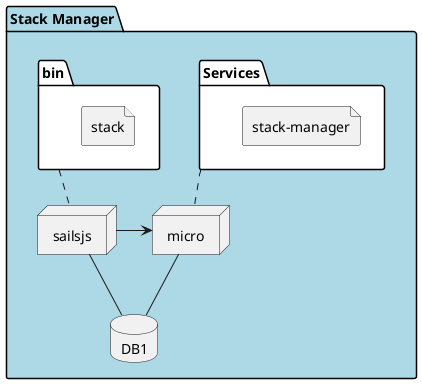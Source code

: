 @startuml

package  "Stack Manager"  #lightblue {
  folder bin #ffffff {
    file stack
  }

  folder Services #ffffff {
    file "stack-manager"
  }

  node micro

  node sailsjs
  database DB1

  sailsjs -- DB1
  bin .. sailsjs
  Services .. micro

  micro -- DB1
  sailsjs -> micro
}

@enduml
